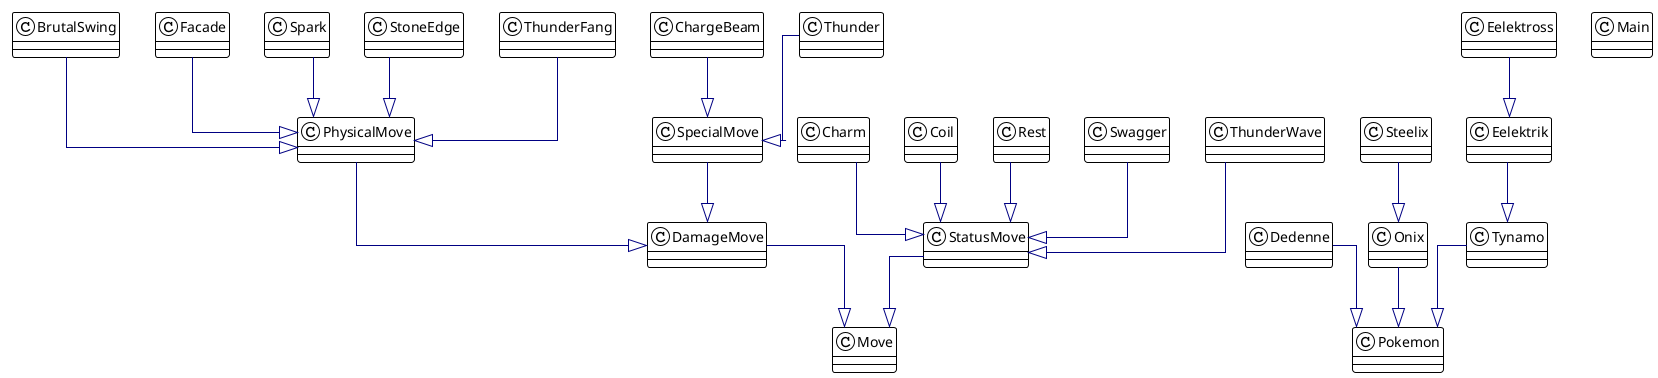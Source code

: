 @startuml

!theme plain
top to bottom direction
skinparam linetype ortho

class BrutalSwing
class ChargeBeam
class Charm
class Coil
class DamageMove
class Dedenne
class Eelektrik
class Eelektross
class Facade
class Main
class Move
class Onix
class PhysicalMove
class Pokemon
class Rest
class Spark
class SpecialMove
class StatusMove
class Steelix
class StoneEdge
class Swagger
class Thunder
class ThunderFang
class ThunderWave
class Tynamo

BrutalSwing   -[#000082,plain]-^  PhysicalMove 
ChargeBeam    -[#000082,plain]-^  SpecialMove  
Charm         -[#000082,plain]-^  StatusMove   
Coil          -[#000082,plain]-^  StatusMove   
DamageMove    -[#000082,plain]-^  Move         
Dedenne       -[#000082,plain]-^  Pokemon      
Eelektrik     -[#000082,plain]-^  Tynamo       
Eelektross    -[#000082,plain]-^  Eelektrik    
Facade        -[#000082,plain]-^  PhysicalMove 
Onix          -[#000082,plain]-^  Pokemon      
PhysicalMove  -[#000082,plain]-^  DamageMove   
Rest          -[#000082,plain]-^  StatusMove   
Spark         -[#000082,plain]-^  PhysicalMove 
SpecialMove   -[#000082,plain]-^  DamageMove   
StatusMove    -[#000082,plain]-^  Move         
Steelix       -[#000082,plain]-^  Onix         
StoneEdge     -[#000082,plain]-^  PhysicalMove 
Swagger       -[#000082,plain]-^  StatusMove   
Thunder       -[#000082,plain]-^  SpecialMove  
ThunderFang   -[#000082,plain]-^  PhysicalMove 
ThunderWave   -[#000082,plain]-^  StatusMove   
Tynamo        -[#000082,plain]-^  Pokemon      
@enduml
